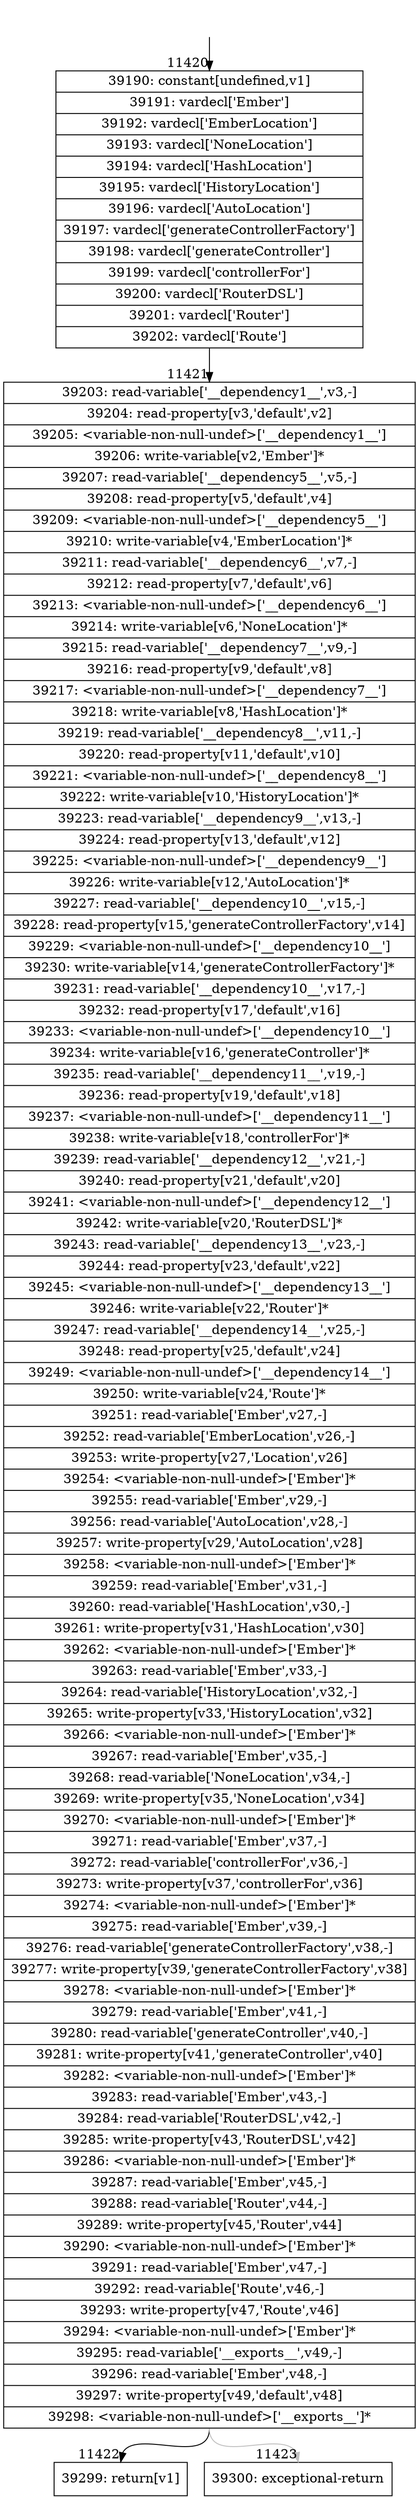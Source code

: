 digraph {
rankdir="TD"
BB_entry939[shape=none,label=""];
BB_entry939 -> BB11420 [tailport=s, headport=n, headlabel="    11420"]
BB11420 [shape=record label="{39190: constant[undefined,v1]|39191: vardecl['Ember']|39192: vardecl['EmberLocation']|39193: vardecl['NoneLocation']|39194: vardecl['HashLocation']|39195: vardecl['HistoryLocation']|39196: vardecl['AutoLocation']|39197: vardecl['generateControllerFactory']|39198: vardecl['generateController']|39199: vardecl['controllerFor']|39200: vardecl['RouterDSL']|39201: vardecl['Router']|39202: vardecl['Route']}" ] 
BB11420 -> BB11421 [tailport=s, headport=n, headlabel="      11421"]
BB11421 [shape=record label="{39203: read-variable['__dependency1__',v3,-]|39204: read-property[v3,'default',v2]|39205: \<variable-non-null-undef\>['__dependency1__']|39206: write-variable[v2,'Ember']*|39207: read-variable['__dependency5__',v5,-]|39208: read-property[v5,'default',v4]|39209: \<variable-non-null-undef\>['__dependency5__']|39210: write-variable[v4,'EmberLocation']*|39211: read-variable['__dependency6__',v7,-]|39212: read-property[v7,'default',v6]|39213: \<variable-non-null-undef\>['__dependency6__']|39214: write-variable[v6,'NoneLocation']*|39215: read-variable['__dependency7__',v9,-]|39216: read-property[v9,'default',v8]|39217: \<variable-non-null-undef\>['__dependency7__']|39218: write-variable[v8,'HashLocation']*|39219: read-variable['__dependency8__',v11,-]|39220: read-property[v11,'default',v10]|39221: \<variable-non-null-undef\>['__dependency8__']|39222: write-variable[v10,'HistoryLocation']*|39223: read-variable['__dependency9__',v13,-]|39224: read-property[v13,'default',v12]|39225: \<variable-non-null-undef\>['__dependency9__']|39226: write-variable[v12,'AutoLocation']*|39227: read-variable['__dependency10__',v15,-]|39228: read-property[v15,'generateControllerFactory',v14]|39229: \<variable-non-null-undef\>['__dependency10__']|39230: write-variable[v14,'generateControllerFactory']*|39231: read-variable['__dependency10__',v17,-]|39232: read-property[v17,'default',v16]|39233: \<variable-non-null-undef\>['__dependency10__']|39234: write-variable[v16,'generateController']*|39235: read-variable['__dependency11__',v19,-]|39236: read-property[v19,'default',v18]|39237: \<variable-non-null-undef\>['__dependency11__']|39238: write-variable[v18,'controllerFor']*|39239: read-variable['__dependency12__',v21,-]|39240: read-property[v21,'default',v20]|39241: \<variable-non-null-undef\>['__dependency12__']|39242: write-variable[v20,'RouterDSL']*|39243: read-variable['__dependency13__',v23,-]|39244: read-property[v23,'default',v22]|39245: \<variable-non-null-undef\>['__dependency13__']|39246: write-variable[v22,'Router']*|39247: read-variable['__dependency14__',v25,-]|39248: read-property[v25,'default',v24]|39249: \<variable-non-null-undef\>['__dependency14__']|39250: write-variable[v24,'Route']*|39251: read-variable['Ember',v27,-]|39252: read-variable['EmberLocation',v26,-]|39253: write-property[v27,'Location',v26]|39254: \<variable-non-null-undef\>['Ember']*|39255: read-variable['Ember',v29,-]|39256: read-variable['AutoLocation',v28,-]|39257: write-property[v29,'AutoLocation',v28]|39258: \<variable-non-null-undef\>['Ember']*|39259: read-variable['Ember',v31,-]|39260: read-variable['HashLocation',v30,-]|39261: write-property[v31,'HashLocation',v30]|39262: \<variable-non-null-undef\>['Ember']*|39263: read-variable['Ember',v33,-]|39264: read-variable['HistoryLocation',v32,-]|39265: write-property[v33,'HistoryLocation',v32]|39266: \<variable-non-null-undef\>['Ember']*|39267: read-variable['Ember',v35,-]|39268: read-variable['NoneLocation',v34,-]|39269: write-property[v35,'NoneLocation',v34]|39270: \<variable-non-null-undef\>['Ember']*|39271: read-variable['Ember',v37,-]|39272: read-variable['controllerFor',v36,-]|39273: write-property[v37,'controllerFor',v36]|39274: \<variable-non-null-undef\>['Ember']*|39275: read-variable['Ember',v39,-]|39276: read-variable['generateControllerFactory',v38,-]|39277: write-property[v39,'generateControllerFactory',v38]|39278: \<variable-non-null-undef\>['Ember']*|39279: read-variable['Ember',v41,-]|39280: read-variable['generateController',v40,-]|39281: write-property[v41,'generateController',v40]|39282: \<variable-non-null-undef\>['Ember']*|39283: read-variable['Ember',v43,-]|39284: read-variable['RouterDSL',v42,-]|39285: write-property[v43,'RouterDSL',v42]|39286: \<variable-non-null-undef\>['Ember']*|39287: read-variable['Ember',v45,-]|39288: read-variable['Router',v44,-]|39289: write-property[v45,'Router',v44]|39290: \<variable-non-null-undef\>['Ember']*|39291: read-variable['Ember',v47,-]|39292: read-variable['Route',v46,-]|39293: write-property[v47,'Route',v46]|39294: \<variable-non-null-undef\>['Ember']*|39295: read-variable['__exports__',v49,-]|39296: read-variable['Ember',v48,-]|39297: write-property[v49,'default',v48]|39298: \<variable-non-null-undef\>['__exports__']*}" ] 
BB11421 -> BB11422 [tailport=s, headport=n, headlabel="      11422"]
BB11421 -> BB11423 [tailport=s, headport=n, color=gray, headlabel="      11423"]
BB11422 [shape=record label="{39299: return[v1]}" ] 
BB11423 [shape=record label="{39300: exceptional-return}" ] 
//#$~ 20776
}
